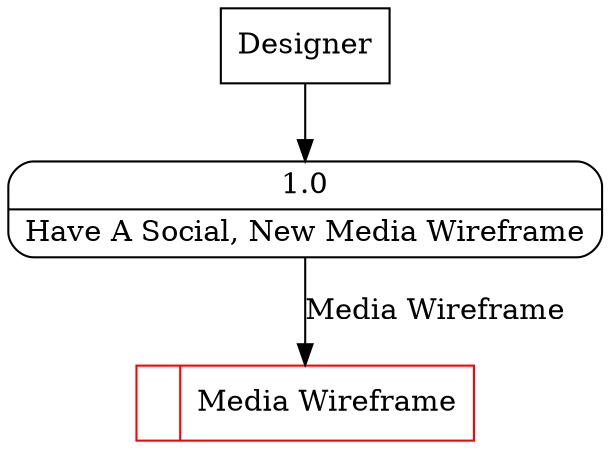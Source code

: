 digraph dfd2{ 
node[shape=record]
200 [label="<f0>  |<f1> Media Wireframe " color=red];
201 [label="Designer" shape=box];
202 [label="{<f0> 1.0|<f1> Have A Social, New Media Wireframe }" shape=Mrecord];
201 -> 202
202 -> 200 [label="Media Wireframe"]
}